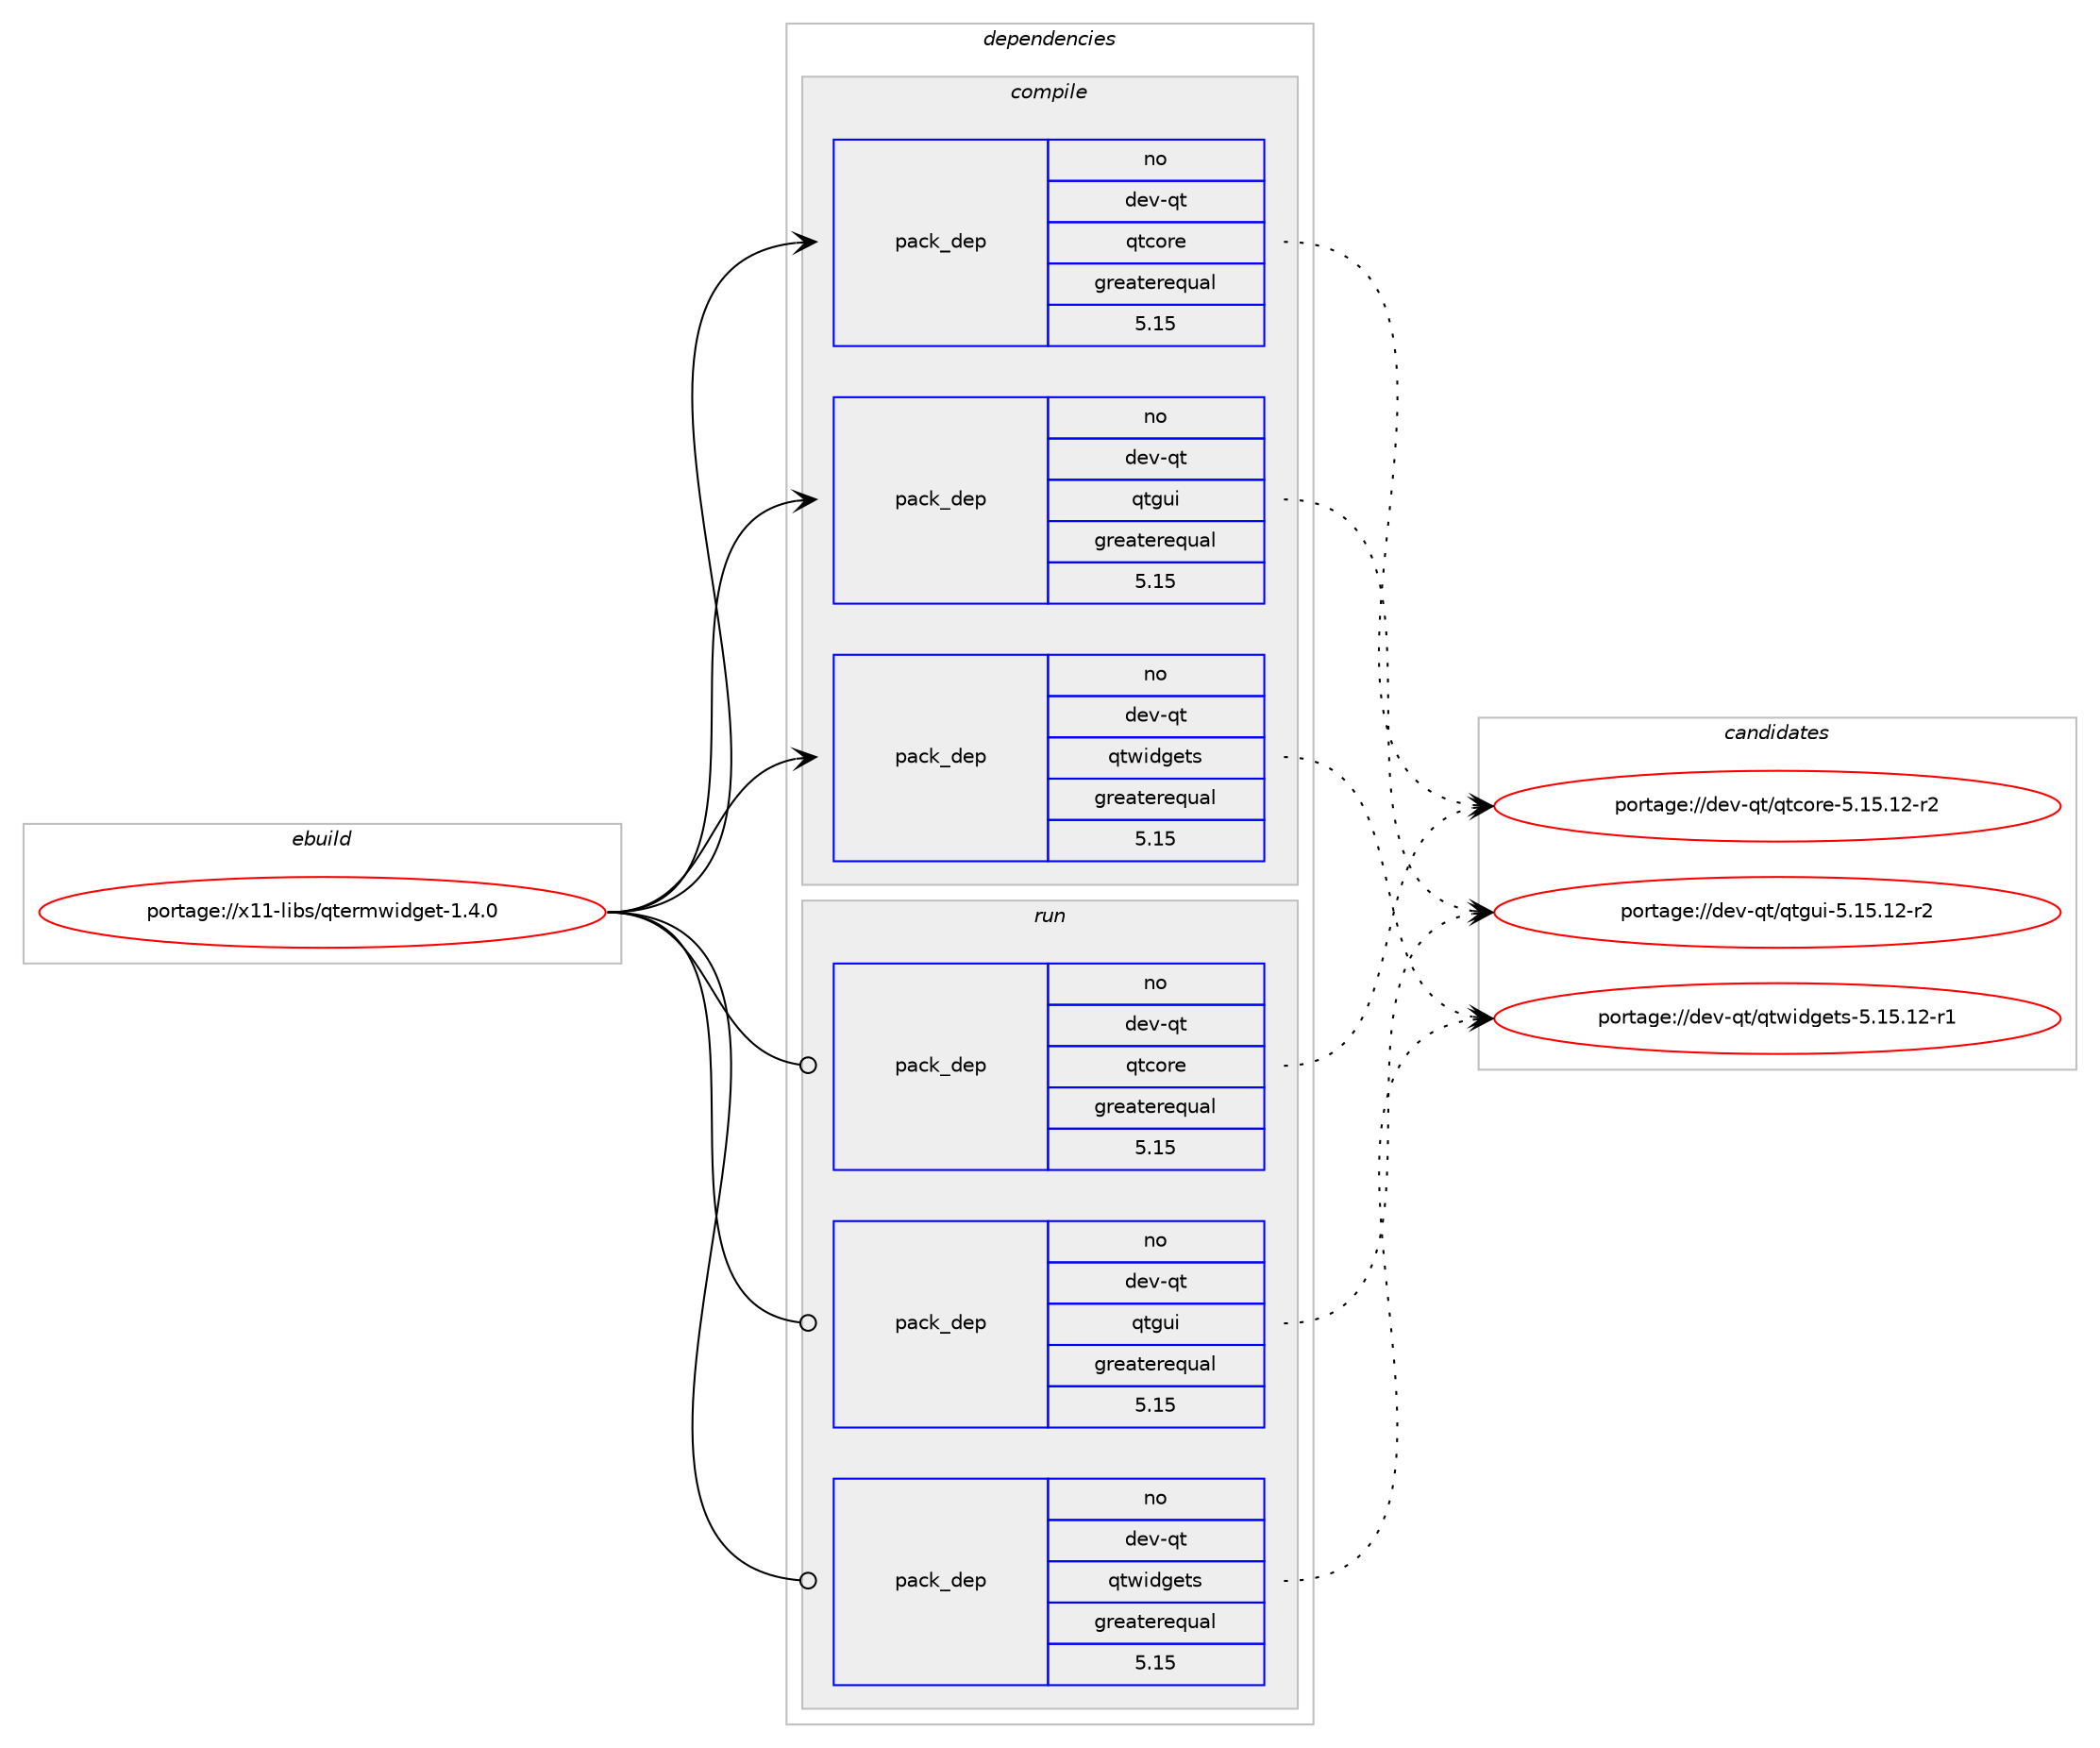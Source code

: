 digraph prolog {

# *************
# Graph options
# *************

newrank=true;
concentrate=true;
compound=true;
graph [rankdir=LR,fontname=Helvetica,fontsize=10,ranksep=1.5];#, ranksep=2.5, nodesep=0.2];
edge  [arrowhead=vee];
node  [fontname=Helvetica,fontsize=10];

# **********
# The ebuild
# **********

subgraph cluster_leftcol {
color=gray;
rank=same;
label=<<i>ebuild</i>>;
id [label="portage://x11-libs/qtermwidget-1.4.0", color=red, width=4, href="../x11-libs/qtermwidget-1.4.0.svg"];
}

# ****************
# The dependencies
# ****************

subgraph cluster_midcol {
color=gray;
label=<<i>dependencies</i>>;
subgraph cluster_compile {
fillcolor="#eeeeee";
style=filled;
label=<<i>compile</i>>;
subgraph pack5614 {
dependency18687 [label=<<TABLE BORDER="0" CELLBORDER="1" CELLSPACING="0" CELLPADDING="4" WIDTH="220"><TR><TD ROWSPAN="6" CELLPADDING="30">pack_dep</TD></TR><TR><TD WIDTH="110">no</TD></TR><TR><TD>dev-qt</TD></TR><TR><TD>qtcore</TD></TR><TR><TD>greaterequal</TD></TR><TR><TD>5.15</TD></TR></TABLE>>, shape=none, color=blue];
}
id:e -> dependency18687:w [weight=20,style="solid",arrowhead="vee"];
subgraph pack5615 {
dependency18688 [label=<<TABLE BORDER="0" CELLBORDER="1" CELLSPACING="0" CELLPADDING="4" WIDTH="220"><TR><TD ROWSPAN="6" CELLPADDING="30">pack_dep</TD></TR><TR><TD WIDTH="110">no</TD></TR><TR><TD>dev-qt</TD></TR><TR><TD>qtgui</TD></TR><TR><TD>greaterequal</TD></TR><TR><TD>5.15</TD></TR></TABLE>>, shape=none, color=blue];
}
id:e -> dependency18688:w [weight=20,style="solid",arrowhead="vee"];
subgraph pack5616 {
dependency18689 [label=<<TABLE BORDER="0" CELLBORDER="1" CELLSPACING="0" CELLPADDING="4" WIDTH="220"><TR><TD ROWSPAN="6" CELLPADDING="30">pack_dep</TD></TR><TR><TD WIDTH="110">no</TD></TR><TR><TD>dev-qt</TD></TR><TR><TD>qtwidgets</TD></TR><TR><TD>greaterequal</TD></TR><TR><TD>5.15</TD></TR></TABLE>>, shape=none, color=blue];
}
id:e -> dependency18689:w [weight=20,style="solid",arrowhead="vee"];
}
subgraph cluster_compileandrun {
fillcolor="#eeeeee";
style=filled;
label=<<i>compile and run</i>>;
}
subgraph cluster_run {
fillcolor="#eeeeee";
style=filled;
label=<<i>run</i>>;
subgraph pack5617 {
dependency18690 [label=<<TABLE BORDER="0" CELLBORDER="1" CELLSPACING="0" CELLPADDING="4" WIDTH="220"><TR><TD ROWSPAN="6" CELLPADDING="30">pack_dep</TD></TR><TR><TD WIDTH="110">no</TD></TR><TR><TD>dev-qt</TD></TR><TR><TD>qtcore</TD></TR><TR><TD>greaterequal</TD></TR><TR><TD>5.15</TD></TR></TABLE>>, shape=none, color=blue];
}
id:e -> dependency18690:w [weight=20,style="solid",arrowhead="odot"];
subgraph pack5618 {
dependency18691 [label=<<TABLE BORDER="0" CELLBORDER="1" CELLSPACING="0" CELLPADDING="4" WIDTH="220"><TR><TD ROWSPAN="6" CELLPADDING="30">pack_dep</TD></TR><TR><TD WIDTH="110">no</TD></TR><TR><TD>dev-qt</TD></TR><TR><TD>qtgui</TD></TR><TR><TD>greaterequal</TD></TR><TR><TD>5.15</TD></TR></TABLE>>, shape=none, color=blue];
}
id:e -> dependency18691:w [weight=20,style="solid",arrowhead="odot"];
subgraph pack5619 {
dependency18692 [label=<<TABLE BORDER="0" CELLBORDER="1" CELLSPACING="0" CELLPADDING="4" WIDTH="220"><TR><TD ROWSPAN="6" CELLPADDING="30">pack_dep</TD></TR><TR><TD WIDTH="110">no</TD></TR><TR><TD>dev-qt</TD></TR><TR><TD>qtwidgets</TD></TR><TR><TD>greaterequal</TD></TR><TR><TD>5.15</TD></TR></TABLE>>, shape=none, color=blue];
}
id:e -> dependency18692:w [weight=20,style="solid",arrowhead="odot"];
}
}

# **************
# The candidates
# **************

subgraph cluster_choices {
rank=same;
color=gray;
label=<<i>candidates</i>>;

subgraph choice5614 {
color=black;
nodesep=1;
choice10010111845113116471131169911111410145534649534649504511450 [label="portage://dev-qt/qtcore-5.15.12-r2", color=red, width=4,href="../dev-qt/qtcore-5.15.12-r2.svg"];
dependency18687:e -> choice10010111845113116471131169911111410145534649534649504511450:w [style=dotted,weight="100"];
}
subgraph choice5615 {
color=black;
nodesep=1;
choice100101118451131164711311610311710545534649534649504511450 [label="portage://dev-qt/qtgui-5.15.12-r2", color=red, width=4,href="../dev-qt/qtgui-5.15.12-r2.svg"];
dependency18688:e -> choice100101118451131164711311610311710545534649534649504511450:w [style=dotted,weight="100"];
}
subgraph choice5616 {
color=black;
nodesep=1;
choice100101118451131164711311611910510010310111611545534649534649504511449 [label="portage://dev-qt/qtwidgets-5.15.12-r1", color=red, width=4,href="../dev-qt/qtwidgets-5.15.12-r1.svg"];
dependency18689:e -> choice100101118451131164711311611910510010310111611545534649534649504511449:w [style=dotted,weight="100"];
}
subgraph choice5617 {
color=black;
nodesep=1;
choice10010111845113116471131169911111410145534649534649504511450 [label="portage://dev-qt/qtcore-5.15.12-r2", color=red, width=4,href="../dev-qt/qtcore-5.15.12-r2.svg"];
dependency18690:e -> choice10010111845113116471131169911111410145534649534649504511450:w [style=dotted,weight="100"];
}
subgraph choice5618 {
color=black;
nodesep=1;
choice100101118451131164711311610311710545534649534649504511450 [label="portage://dev-qt/qtgui-5.15.12-r2", color=red, width=4,href="../dev-qt/qtgui-5.15.12-r2.svg"];
dependency18691:e -> choice100101118451131164711311610311710545534649534649504511450:w [style=dotted,weight="100"];
}
subgraph choice5619 {
color=black;
nodesep=1;
choice100101118451131164711311611910510010310111611545534649534649504511449 [label="portage://dev-qt/qtwidgets-5.15.12-r1", color=red, width=4,href="../dev-qt/qtwidgets-5.15.12-r1.svg"];
dependency18692:e -> choice100101118451131164711311611910510010310111611545534649534649504511449:w [style=dotted,weight="100"];
}
}

}
